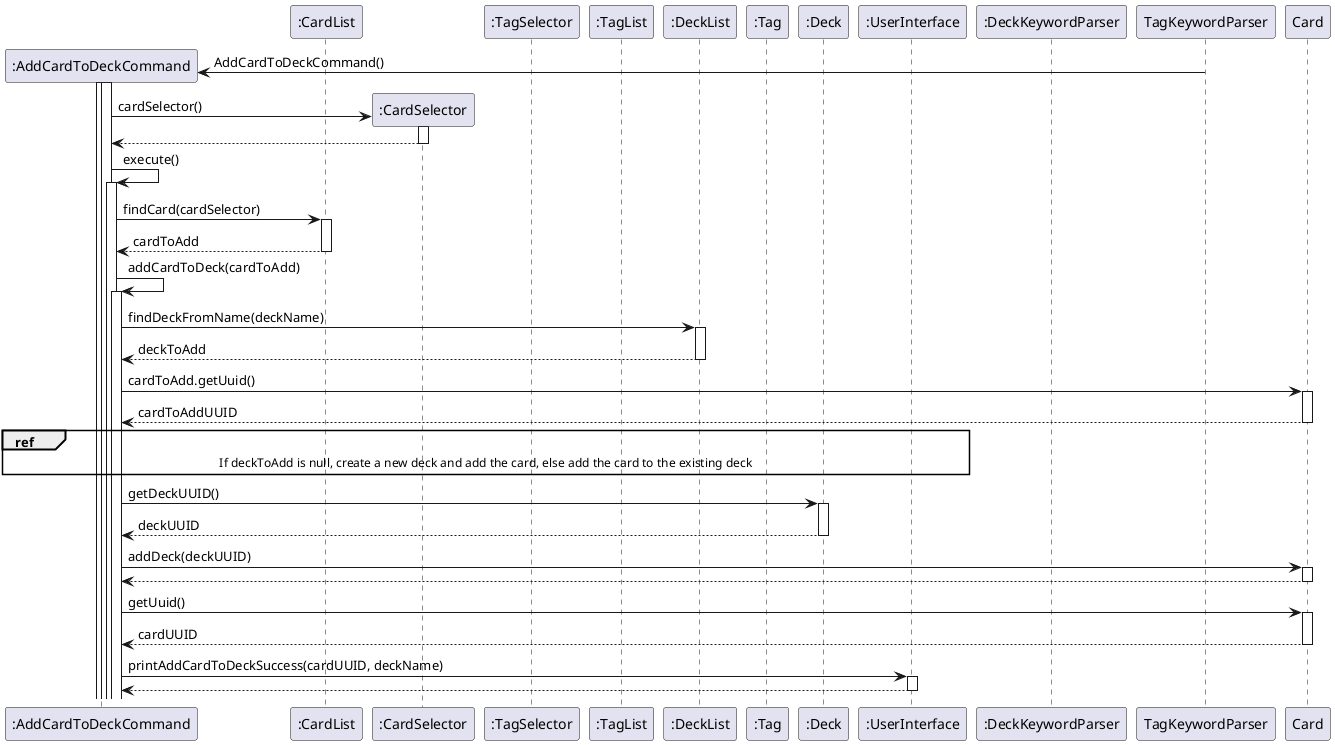 @startuml
autoactivate on

participant ":AddCardToDeckCommand" as AddCardToDeckCommand
participant ":TagList" as TagList
participant ":CardList" as CardList
participant ":CardSelector" as CardSelector
participant ":TagSelector" as TagSelector
participant ":TagList" as TagList
participant ":DeckList" as DeckList
participant ":Tag" as Tag
participant ":Deck" as Deck

participant ":UserInterface" as UserInterface
participant ":DeckKeywordParser" as DeckKeywordParser

Create AddCardToDeckCommand
TagKeywordParser -> AddCardToDeckCommand : AddCardToDeckCommand()
activate AddCardToDeckCommand

Create CardSelector
AddCardToDeckCommand -> CardSelector : cardSelector()
return

AddCardToDeckCommand -> AddCardToDeckCommand : execute()
AddCardToDeckCommand -> CardList : findCard(cardSelector)
return cardToAdd

AddCardToDeckCommand -> AddCardToDeckCommand : addCardToDeck(cardToAdd)
AddCardToDeckCommand -> DeckList : findDeckFromName(deckName)
return deckToAdd
AddCardToDeckCommand -> Card : cardToAdd.getUuid()
return cardToAddUUID

ref over AddCardToDeckCommand, UserInterface
If deckToAdd is null, create a new deck and add the card, else add the card to the existing deck
end ref

'alt deckToAdd is null
'AddCardToDeckCommand -> UserInterface : printDeckCreationSuccess()
'return
'AddCardToDeckCommand -> Deck : deck(deckName, cardToAddUUID)
'return deckToAdd
'AddCardToDeckCommand -> Deck : addCardToSet(cardToAddUUID)
'return
'AddCardToDeckCommand -> DeckList : addDeck(deckToAdd)
'return
'
'else deckToAdd is not null
'AddCardToDeckCommand -> Deck : addCard(cardToAddUUID)
'return
'AddCardToDeckCommand -> Deck : addCardToSet(cardToAddUUID)
'return
'end

AddCardToDeckCommand -> Deck : getDeckUUID()
return deckUUID
AddCardToDeckCommand -> Card : addDeck(deckUUID)
return

AddCardToDeckCommand -> Card : getUuid()
return cardUUID
AddCardToDeckCommand -> UserInterface : printAddCardToDeckSuccess(cardUUID, deckName)
return

@enduml
